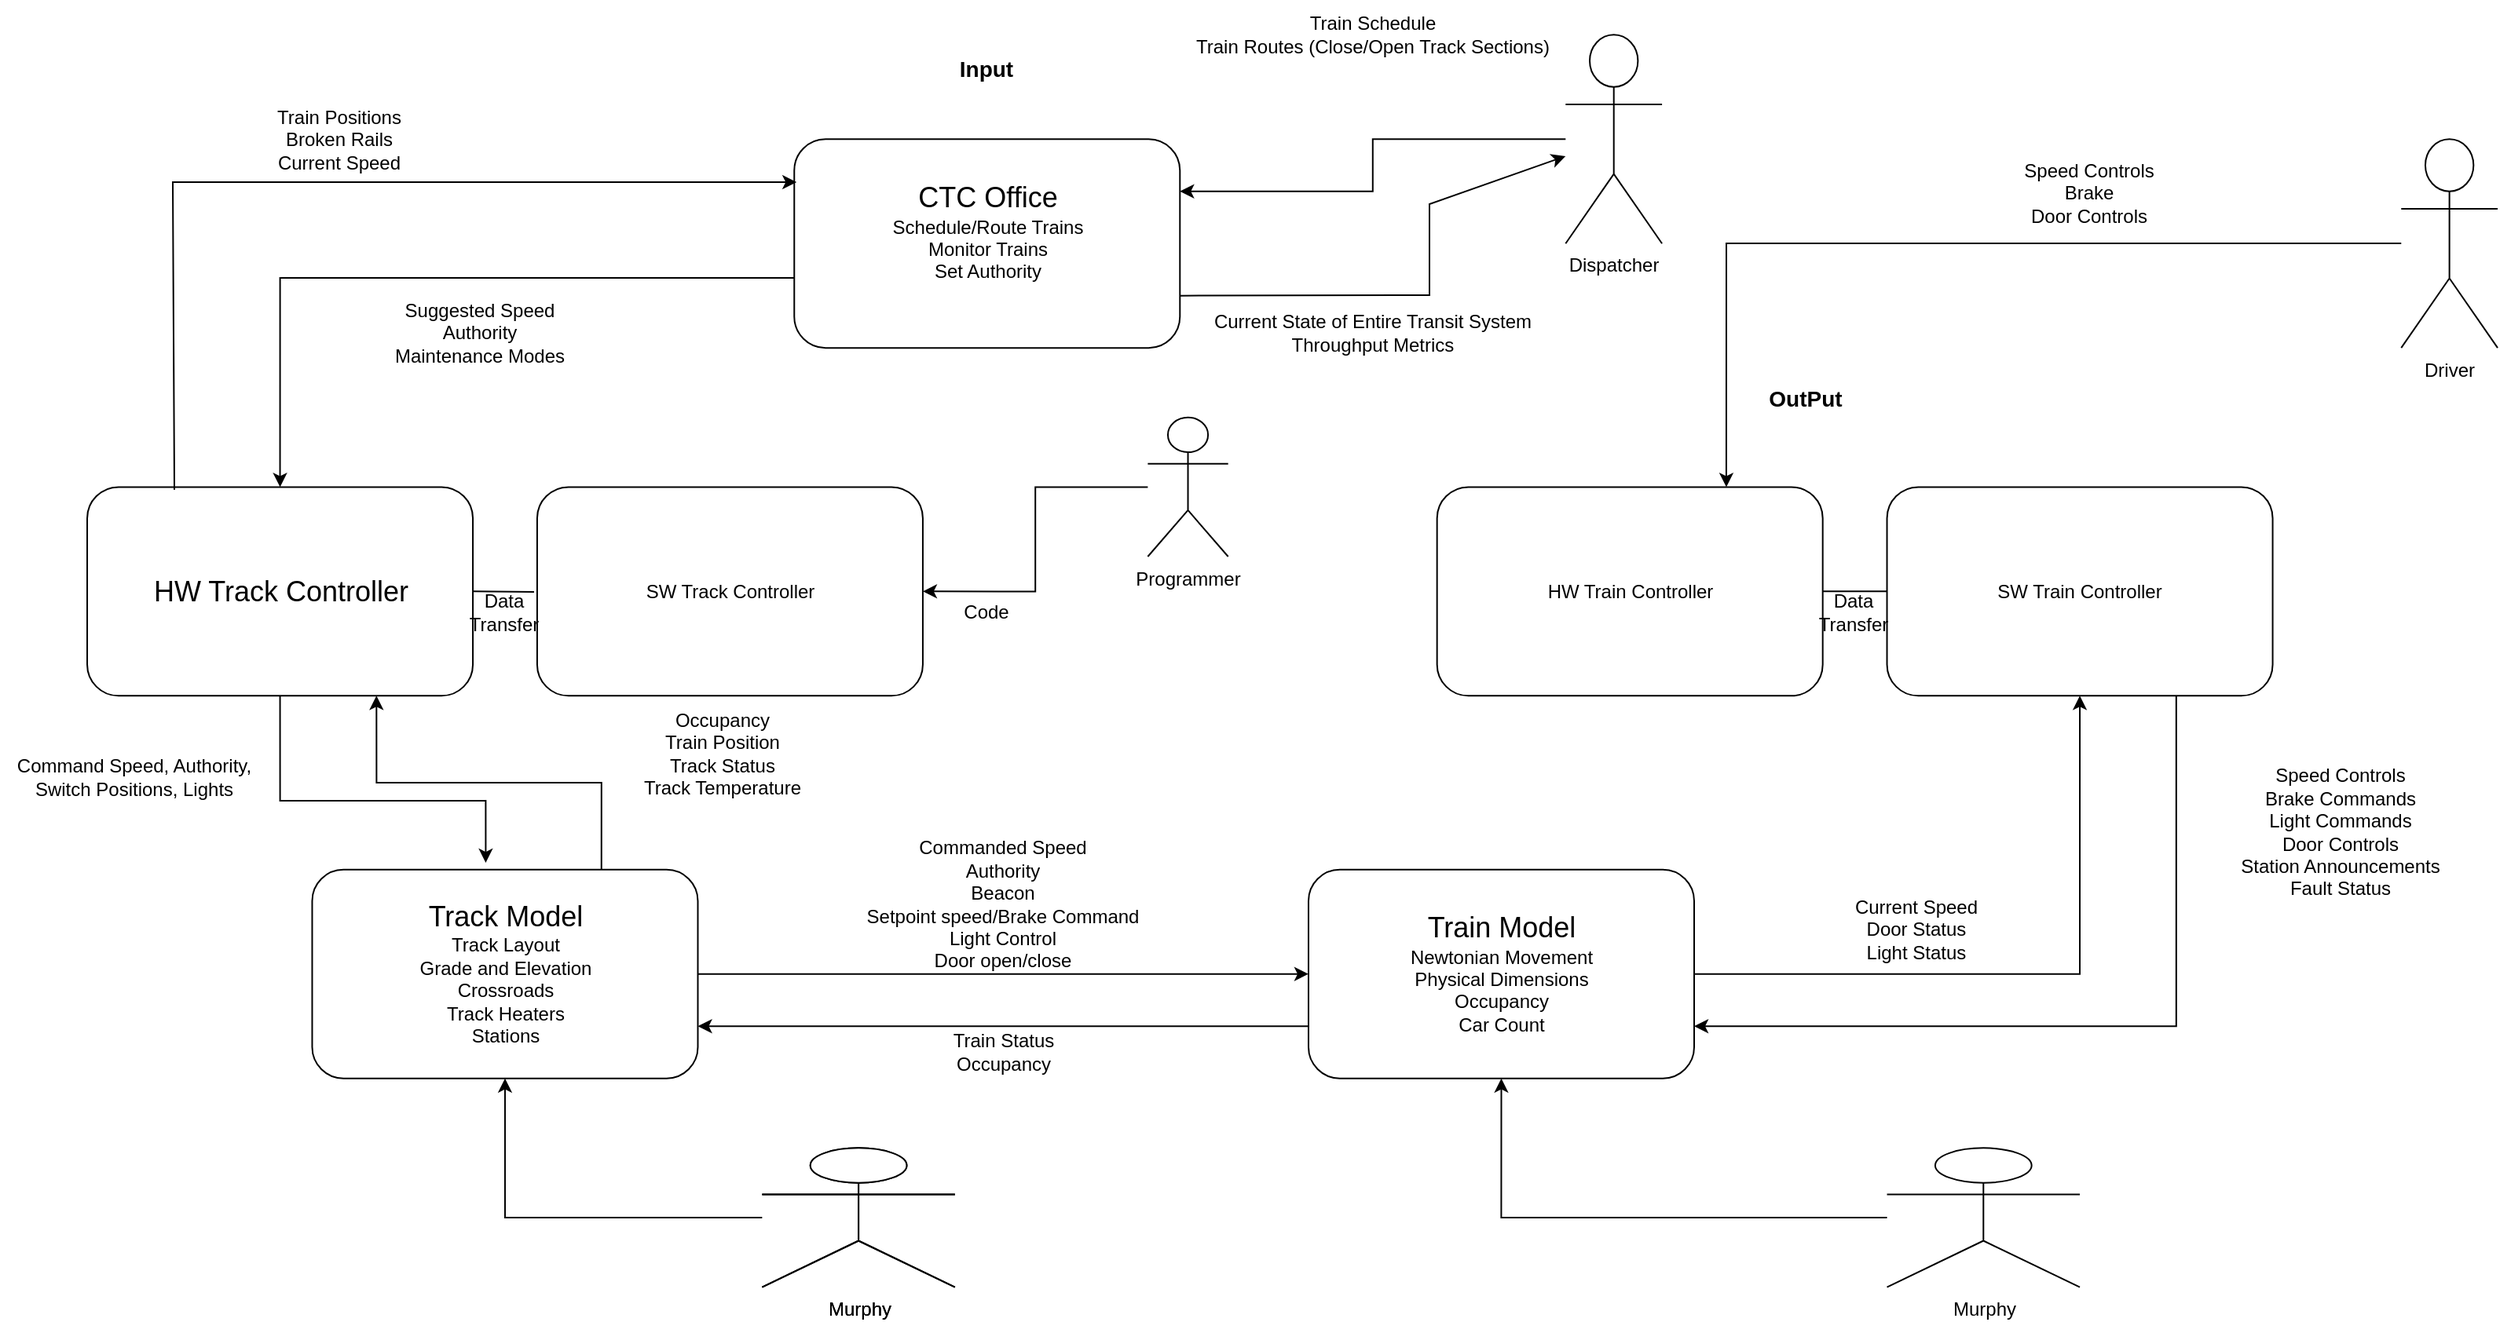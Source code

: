 <mxfile version="14.2.9" type="github">
  <diagram id="ZzeNlcGiF9x-yTzajEMn" name="Page-1">
    <mxGraphModel dx="2104" dy="791" grid="1" gridSize="10" guides="1" tooltips="1" connect="1" arrows="1" fold="1" page="1" pageScale="1" pageWidth="850" pageHeight="1100" math="0" shadow="0">
      <root>
        <mxCell id="0" />
        <mxCell id="1" parent="0" />
        <mxCell id="KRq555Xv5bsVZkIRecgD-1" value="&lt;div&gt;&lt;font style=&quot;font-size: 18px&quot;&gt;CTC Office&lt;/font&gt;&lt;/div&gt;&lt;div&gt;Schedule/Route Trains&lt;/div&gt;&lt;div&gt;Monitor Trains&lt;/div&gt;&lt;div&gt;Set Authority&lt;br&gt;&lt;/div&gt;&lt;div&gt;&lt;br&gt;&lt;/div&gt;" style="rounded=1;whiteSpace=wrap;html=1;" vertex="1" parent="1">
          <mxGeometry x="145.632" y="398.627" width="245.517" height="132.941" as="geometry" />
        </mxCell>
        <mxCell id="KRq555Xv5bsVZkIRecgD-2" value="&lt;div&gt;&lt;font style=&quot;font-size: 18px&quot;&gt;HW Track Controller&lt;/font&gt;&lt;/div&gt;" style="rounded=1;whiteSpace=wrap;html=1;" vertex="1" parent="1">
          <mxGeometry x="-304.483" y="620.196" width="245.517" height="132.941" as="geometry" />
        </mxCell>
        <mxCell id="KRq555Xv5bsVZkIRecgD-10" style="edgeStyle=orthogonalEdgeStyle;rounded=0;orthogonalLoop=1;jettySize=auto;html=1;entryX=0.5;entryY=0;entryDx=0;entryDy=0;startArrow=none;startFill=0;" edge="1" parent="1" target="KRq555Xv5bsVZkIRecgD-2">
          <mxGeometry x="-550" y="310" as="geometry">
            <mxPoint x="-181.724" y="487.255" as="targetPoint" />
            <mxPoint x="146" y="487" as="sourcePoint" />
            <Array as="points">
              <mxPoint x="146" y="487" />
              <mxPoint x="-182" y="487" />
            </Array>
          </mxGeometry>
        </mxCell>
        <mxCell id="KRq555Xv5bsVZkIRecgD-3" value="SW Track Controller" style="rounded=1;whiteSpace=wrap;html=1;" vertex="1" parent="1">
          <mxGeometry x="-18.046" y="620.196" width="245.517" height="132.941" as="geometry" />
        </mxCell>
        <mxCell id="KRq555Xv5bsVZkIRecgD-81" style="edgeStyle=orthogonalEdgeStyle;rounded=0;orthogonalLoop=1;jettySize=auto;html=1;exitX=0.75;exitY=0;exitDx=0;exitDy=0;entryX=0.75;entryY=1;entryDx=0;entryDy=0;startArrow=none;startFill=0;endArrow=classic;endFill=1;" edge="1" parent="1" source="KRq555Xv5bsVZkIRecgD-4" target="KRq555Xv5bsVZkIRecgD-2">
          <mxGeometry relative="1" as="geometry" />
        </mxCell>
        <mxCell id="KRq555Xv5bsVZkIRecgD-4" value="&lt;div&gt;&lt;font style=&quot;font-size: 18px&quot;&gt;Track Model&lt;/font&gt;&lt;/div&gt;&lt;div&gt;Track Layout&lt;/div&gt;&lt;div&gt;Grade and Elevation&lt;/div&gt;&lt;div&gt;Crossroads&lt;/div&gt;&lt;div&gt;Track Heaters&lt;/div&gt;&lt;div&gt;Stations&lt;br&gt;&lt;/div&gt;" style="rounded=1;whiteSpace=wrap;html=1;" vertex="1" parent="1">
          <mxGeometry x="-161.264" y="863.922" width="245.517" height="132.941" as="geometry" />
        </mxCell>
        <mxCell id="KRq555Xv5bsVZkIRecgD-15" style="edgeStyle=orthogonalEdgeStyle;rounded=0;orthogonalLoop=1;jettySize=auto;html=1;exitX=0.5;exitY=1;exitDx=0;exitDy=0;entryX=0.45;entryY=-0.033;entryDx=0;entryDy=0;entryPerimeter=0;" edge="1" parent="1" source="KRq555Xv5bsVZkIRecgD-2" target="KRq555Xv5bsVZkIRecgD-4">
          <mxGeometry x="-550" y="310" as="geometry">
            <Array as="points">
              <mxPoint x="-182" y="820" />
              <mxPoint x="-51" y="820" />
            </Array>
          </mxGeometry>
        </mxCell>
        <mxCell id="KRq555Xv5bsVZkIRecgD-76" style="edgeStyle=orthogonalEdgeStyle;rounded=0;orthogonalLoop=1;jettySize=auto;html=1;exitX=0;exitY=0.75;exitDx=0;exitDy=0;entryX=1;entryY=0.75;entryDx=0;entryDy=0;startArrow=none;startFill=0;endArrow=classic;endFill=1;" edge="1" parent="1" source="KRq555Xv5bsVZkIRecgD-5" target="KRq555Xv5bsVZkIRecgD-4">
          <mxGeometry relative="1" as="geometry" />
        </mxCell>
        <mxCell id="KRq555Xv5bsVZkIRecgD-5" value="&lt;div&gt;&lt;font style=&quot;font-size: 18px&quot;&gt;Train Model&lt;/font&gt;&lt;/div&gt;&lt;div&gt;Newtonian Movement&lt;/div&gt;&lt;div&gt;Physical Dimensions&lt;/div&gt;&lt;div&gt;Occupancy&lt;/div&gt;&lt;div&gt;Car Count&lt;br&gt;&lt;/div&gt;" style="rounded=1;whiteSpace=wrap;html=1;" vertex="1" parent="1">
          <mxGeometry x="472.989" y="863.922" width="245.517" height="132.941" as="geometry" />
        </mxCell>
        <mxCell id="KRq555Xv5bsVZkIRecgD-18" style="edgeStyle=orthogonalEdgeStyle;rounded=0;orthogonalLoop=1;jettySize=auto;html=1;exitX=1;exitY=0.5;exitDx=0;exitDy=0;" edge="1" parent="1" source="KRq555Xv5bsVZkIRecgD-4" target="KRq555Xv5bsVZkIRecgD-5">
          <mxGeometry x="-550" y="310" as="geometry" />
        </mxCell>
        <mxCell id="KRq555Xv5bsVZkIRecgD-75" style="edgeStyle=orthogonalEdgeStyle;rounded=0;orthogonalLoop=1;jettySize=auto;html=1;startArrow=none;startFill=0;endArrow=none;endFill=0;" edge="1" parent="1" source="KRq555Xv5bsVZkIRecgD-6" target="KRq555Xv5bsVZkIRecgD-7">
          <mxGeometry relative="1" as="geometry" />
        </mxCell>
        <mxCell id="KRq555Xv5bsVZkIRecgD-6" value="HW Train Controller" style="rounded=1;whiteSpace=wrap;html=1;" vertex="1" parent="1">
          <mxGeometry x="554.828" y="620.196" width="245.517" height="132.941" as="geometry" />
        </mxCell>
        <mxCell id="KRq555Xv5bsVZkIRecgD-78" style="edgeStyle=orthogonalEdgeStyle;rounded=0;orthogonalLoop=1;jettySize=auto;html=1;exitX=0.75;exitY=1;exitDx=0;exitDy=0;entryX=1;entryY=0.75;entryDx=0;entryDy=0;startArrow=none;startFill=0;endArrow=classic;endFill=1;" edge="1" parent="1" source="KRq555Xv5bsVZkIRecgD-7" target="KRq555Xv5bsVZkIRecgD-5">
          <mxGeometry relative="1" as="geometry" />
        </mxCell>
        <mxCell id="KRq555Xv5bsVZkIRecgD-7" value="SW Train Controller" style="rounded=1;whiteSpace=wrap;html=1;" vertex="1" parent="1">
          <mxGeometry x="841.264" y="620.196" width="245.517" height="132.941" as="geometry" />
        </mxCell>
        <mxCell id="KRq555Xv5bsVZkIRecgD-20" style="edgeStyle=orthogonalEdgeStyle;rounded=0;orthogonalLoop=1;jettySize=auto;html=1;exitX=1;exitY=0.5;exitDx=0;exitDy=0;entryX=0.5;entryY=1;entryDx=0;entryDy=0;" edge="1" parent="1" source="KRq555Xv5bsVZkIRecgD-5" target="KRq555Xv5bsVZkIRecgD-7">
          <mxGeometry x="-550" y="310" as="geometry" />
        </mxCell>
        <mxCell id="KRq555Xv5bsVZkIRecgD-35" style="edgeStyle=orthogonalEdgeStyle;rounded=0;orthogonalLoop=1;jettySize=auto;html=1;entryX=1;entryY=0.5;entryDx=0;entryDy=0;" edge="1" parent="1" source="KRq555Xv5bsVZkIRecgD-34" target="KRq555Xv5bsVZkIRecgD-3">
          <mxGeometry x="-550" y="310" as="geometry" />
        </mxCell>
        <mxCell id="KRq555Xv5bsVZkIRecgD-34" value="Programmer" style="shape=umlActor;verticalLabelPosition=bottom;verticalAlign=top;html=1;outlineConnect=0;" vertex="1" parent="1">
          <mxGeometry x="370.69" y="575.882" width="51.149" height="88.627" as="geometry" />
        </mxCell>
        <mxCell id="KRq555Xv5bsVZkIRecgD-39" style="edgeStyle=orthogonalEdgeStyle;rounded=0;orthogonalLoop=1;jettySize=auto;html=1;entryX=0.5;entryY=1;entryDx=0;entryDy=0;" edge="1" parent="1" source="KRq555Xv5bsVZkIRecgD-38" target="KRq555Xv5bsVZkIRecgD-4">
          <mxGeometry x="-550" y="310" as="geometry" />
        </mxCell>
        <mxCell id="KRq555Xv5bsVZkIRecgD-38" value="Murphy" style="shape=umlActor;verticalLabelPosition=bottom;verticalAlign=top;html=1;outlineConnect=0;" vertex="1" parent="1">
          <mxGeometry x="125.172" y="1041.176" width="122.759" height="88.627" as="geometry" />
        </mxCell>
        <mxCell id="KRq555Xv5bsVZkIRecgD-44" value="Murphy" style="shape=umlActor;verticalLabelPosition=bottom;verticalAlign=top;html=1;outlineConnect=0;" vertex="1" parent="1">
          <mxGeometry x="125.172" y="1041.176" width="122.759" height="88.627" as="geometry" />
        </mxCell>
        <mxCell id="KRq555Xv5bsVZkIRecgD-46" style="edgeStyle=orthogonalEdgeStyle;rounded=0;orthogonalLoop=1;jettySize=auto;html=1;entryX=0.5;entryY=1;entryDx=0;entryDy=0;" edge="1" parent="1" source="KRq555Xv5bsVZkIRecgD-45" target="KRq555Xv5bsVZkIRecgD-5">
          <mxGeometry x="-550" y="310" as="geometry" />
        </mxCell>
        <mxCell id="KRq555Xv5bsVZkIRecgD-45" value="Murphy" style="shape=umlActor;verticalLabelPosition=bottom;verticalAlign=top;html=1;outlineConnect=0;" vertex="1" parent="1">
          <mxGeometry x="841.264" y="1041.176" width="122.759" height="88.627" as="geometry" />
        </mxCell>
        <mxCell id="KRq555Xv5bsVZkIRecgD-48" style="edgeStyle=orthogonalEdgeStyle;rounded=0;orthogonalLoop=1;jettySize=auto;html=1;entryX=1;entryY=0.25;entryDx=0;entryDy=0;" edge="1" parent="1" source="KRq555Xv5bsVZkIRecgD-47" target="KRq555Xv5bsVZkIRecgD-1">
          <mxGeometry x="-550" y="310" as="geometry" />
        </mxCell>
        <mxCell id="KRq555Xv5bsVZkIRecgD-47" value="Dispatcher" style="shape=umlActor;verticalLabelPosition=bottom;verticalAlign=top;html=1;outlineConnect=0;" vertex="1" parent="1">
          <mxGeometry x="636.667" y="332.157" width="61.379" height="132.941" as="geometry" />
        </mxCell>
        <mxCell id="KRq555Xv5bsVZkIRecgD-50" style="edgeStyle=orthogonalEdgeStyle;rounded=0;orthogonalLoop=1;jettySize=auto;html=1;entryX=0.75;entryY=0;entryDx=0;entryDy=0;" edge="1" parent="1" source="KRq555Xv5bsVZkIRecgD-49" target="KRq555Xv5bsVZkIRecgD-6">
          <mxGeometry x="-550" y="310" as="geometry">
            <mxPoint x="740" y="610" as="targetPoint" />
          </mxGeometry>
        </mxCell>
        <mxCell id="KRq555Xv5bsVZkIRecgD-49" value="Driver" style="shape=umlActor;verticalLabelPosition=bottom;verticalAlign=top;html=1;outlineConnect=0;" vertex="1" parent="1">
          <mxGeometry x="1168.621" y="398.627" width="61.379" height="132.941" as="geometry" />
        </mxCell>
        <mxCell id="KRq555Xv5bsVZkIRecgD-51" value="&lt;font style=&quot;font-size: 14px&quot;&gt;&lt;b&gt;Input&lt;/b&gt;&lt;/font&gt;" style="text;html=1;strokeColor=none;fillColor=none;align=center;verticalAlign=middle;whiteSpace=wrap;rounded=0;" vertex="1" parent="1">
          <mxGeometry x="227.471" y="332.157" width="81.839" height="44.314" as="geometry" />
        </mxCell>
        <mxCell id="KRq555Xv5bsVZkIRecgD-52" value="&lt;font size=&quot;1&quot;&gt;&lt;b style=&quot;font-size: 14px&quot;&gt;OutPut&lt;/b&gt;&lt;/font&gt;" style="text;html=1;align=center;verticalAlign=middle;resizable=0;points=[];autosize=1;" vertex="1" parent="1">
          <mxGeometry x="759.425" y="553.725" width="60" height="20" as="geometry" />
        </mxCell>
        <mxCell id="KRq555Xv5bsVZkIRecgD-53" value="&lt;div&gt;Suggested Speed&lt;/div&gt;&lt;div&gt;Authority&lt;/div&gt;&lt;div&gt;Maintenance Modes&lt;br&gt;&lt;/div&gt;" style="text;html=1;align=center;verticalAlign=middle;resizable=0;points=[];autosize=1;" vertex="1" parent="1">
          <mxGeometry x="-120.004" y="496.574" width="130" height="50" as="geometry" />
        </mxCell>
        <mxCell id="KRq555Xv5bsVZkIRecgD-55" value="&lt;div&gt;Commanded Speed&lt;/div&gt;&lt;div&gt;Authority&lt;/div&gt;&lt;div&gt;Beacon&lt;/div&gt;&lt;div&gt;Setpoint speed/Brake Command&lt;/div&gt;&lt;div&gt;Light Control&lt;/div&gt;&lt;div&gt;Door open/close&lt;br&gt;&lt;/div&gt;" style="text;html=1;strokeColor=none;fillColor=none;align=center;verticalAlign=middle;whiteSpace=wrap;rounded=0;" vertex="1" parent="1">
          <mxGeometry x="166.092" y="863.922" width="225.057" height="44.314" as="geometry" />
        </mxCell>
        <mxCell id="KRq555Xv5bsVZkIRecgD-56" value="&lt;div&gt;Command Speed, Authority, &lt;br&gt;&lt;/div&gt;&lt;div&gt;Switch Positions, Lights&lt;/div&gt;" style="text;html=1;align=center;verticalAlign=middle;resizable=0;points=[];autosize=1;" vertex="1" parent="1">
          <mxGeometry x="-360" y="789.604" width="170" height="30" as="geometry" />
        </mxCell>
        <mxCell id="KRq555Xv5bsVZkIRecgD-57" value="&lt;div&gt;Current Speed&lt;/div&gt;&lt;div&gt;Door Status&lt;/div&gt;&lt;div&gt;Light Status&lt;br&gt;&lt;/div&gt;" style="text;html=1;strokeColor=none;fillColor=none;align=center;verticalAlign=middle;whiteSpace=wrap;rounded=0;" vertex="1" parent="1">
          <mxGeometry x="780" y="880" width="160" height="44.31" as="geometry" />
        </mxCell>
        <mxCell id="KRq555Xv5bsVZkIRecgD-60" value="&lt;div&gt;Train Schedule&lt;/div&gt;&lt;div&gt;Train Routes (Close/Open Track Sections)&lt;br&gt;&lt;/div&gt;" style="text;html=1;strokeColor=none;fillColor=none;align=center;verticalAlign=middle;whiteSpace=wrap;rounded=0;" vertex="1" parent="1">
          <mxGeometry x="329.769" y="310" width="368.276" height="44.314" as="geometry" />
        </mxCell>
        <mxCell id="KRq555Xv5bsVZkIRecgD-62" value="" style="endArrow=classic;html=1;exitX=1;exitY=0.75;exitDx=0;exitDy=0;rounded=0;" edge="1" parent="1" source="KRq555Xv5bsVZkIRecgD-1" target="KRq555Xv5bsVZkIRecgD-47">
          <mxGeometry width="50" height="50" relative="1" as="geometry">
            <mxPoint x="470" y="540" as="sourcePoint" />
            <mxPoint x="520" y="490" as="targetPoint" />
            <Array as="points">
              <mxPoint x="550" y="498" />
              <mxPoint x="550" y="440" />
            </Array>
          </mxGeometry>
        </mxCell>
        <mxCell id="KRq555Xv5bsVZkIRecgD-63" value="&lt;div&gt;Current State of Entire Transit System&lt;/div&gt;&lt;div&gt;Throughput Metrics&lt;br&gt;&lt;/div&gt;" style="text;html=1;strokeColor=none;fillColor=none;align=center;verticalAlign=middle;whiteSpace=wrap;rounded=0;" vertex="1" parent="1">
          <mxGeometry x="403.91" y="511.57" width="220" height="20" as="geometry" />
        </mxCell>
        <mxCell id="KRq555Xv5bsVZkIRecgD-64" value="" style="endArrow=classic;html=1;exitX=0.226;exitY=0.014;exitDx=0;exitDy=0;exitPerimeter=0;entryX=0.006;entryY=0.206;entryDx=0;entryDy=0;entryPerimeter=0;rounded=0;" edge="1" parent="1" source="KRq555Xv5bsVZkIRecgD-2" target="KRq555Xv5bsVZkIRecgD-1">
          <mxGeometry width="50" height="50" relative="1" as="geometry">
            <mxPoint x="-300" y="540" as="sourcePoint" />
            <mxPoint x="-250" y="490" as="targetPoint" />
            <Array as="points">
              <mxPoint x="-250" y="426" />
            </Array>
          </mxGeometry>
        </mxCell>
        <mxCell id="KRq555Xv5bsVZkIRecgD-66" value="&lt;div&gt;Train Positions&lt;/div&gt;&lt;div&gt;Broken Rails&lt;/div&gt;&lt;div&gt;Current Speed&lt;br&gt;&lt;/div&gt;" style="text;html=1;strokeColor=none;fillColor=none;align=center;verticalAlign=middle;whiteSpace=wrap;rounded=0;" vertex="1" parent="1">
          <mxGeometry x="-228.97" y="388.63" width="170" height="20" as="geometry" />
        </mxCell>
        <mxCell id="KRq555Xv5bsVZkIRecgD-70" value="" style="endArrow=none;html=1;exitX=1;exitY=0.5;exitDx=0;exitDy=0;" edge="1" parent="1" source="KRq555Xv5bsVZkIRecgD-2">
          <mxGeometry width="50" height="50" relative="1" as="geometry">
            <mxPoint x="180" y="710" as="sourcePoint" />
            <mxPoint x="-20" y="687" as="targetPoint" />
          </mxGeometry>
        </mxCell>
        <mxCell id="KRq555Xv5bsVZkIRecgD-73" value="Data Transfer" style="text;html=1;strokeColor=none;fillColor=none;align=center;verticalAlign=middle;whiteSpace=wrap;rounded=0;" vertex="1" parent="1">
          <mxGeometry x="-58.97" y="690" width="40" height="20" as="geometry" />
        </mxCell>
        <mxCell id="KRq555Xv5bsVZkIRecgD-74" value="&lt;div&gt;Code&lt;/div&gt;" style="text;html=1;strokeColor=none;fillColor=none;align=center;verticalAlign=middle;whiteSpace=wrap;rounded=0;" vertex="1" parent="1">
          <mxGeometry x="248.39" y="700" width="40" as="geometry" />
        </mxCell>
        <mxCell id="KRq555Xv5bsVZkIRecgD-77" value="&lt;div&gt;Train Status&lt;/div&gt;Occupancy" style="text;html=1;strokeColor=none;fillColor=none;align=center;verticalAlign=middle;whiteSpace=wrap;rounded=0;" vertex="1" parent="1">
          <mxGeometry x="217.59" y="970" width="122.07" height="20" as="geometry" />
        </mxCell>
        <mxCell id="KRq555Xv5bsVZkIRecgD-79" value="&lt;div&gt;Speed Controls&lt;/div&gt;&lt;div&gt;Brake Commands&lt;/div&gt;&lt;div&gt;Light Commands&lt;/div&gt;&lt;div&gt;Door Controls&lt;/div&gt;&lt;div&gt;Station Announcements&lt;/div&gt;&lt;div&gt;Fault Status&lt;br&gt;&lt;/div&gt;" style="text;html=1;strokeColor=none;fillColor=none;align=center;verticalAlign=middle;whiteSpace=wrap;rounded=0;" vertex="1" parent="1">
          <mxGeometry x="1030" y="830" width="200" height="20" as="geometry" />
        </mxCell>
        <mxCell id="KRq555Xv5bsVZkIRecgD-80" value="&lt;div&gt;Speed Controls&lt;/div&gt;&lt;div&gt;Brake&lt;/div&gt;&lt;div&gt;Door Controls&lt;/div&gt;&lt;div&gt;&lt;br&gt;&lt;/div&gt;" style="text;html=1;strokeColor=none;fillColor=none;align=center;verticalAlign=middle;whiteSpace=wrap;rounded=0;" vertex="1" parent="1">
          <mxGeometry x="850" y="430" width="240" height="20" as="geometry" />
        </mxCell>
        <mxCell id="KRq555Xv5bsVZkIRecgD-82" value="&lt;div&gt;Occupancy&lt;/div&gt;&lt;div&gt;Train Position&lt;/div&gt;&lt;div&gt;Track Status&lt;/div&gt;&lt;div&gt;Track Temperature&lt;br&gt;&lt;/div&gt;" style="text;html=1;strokeColor=none;fillColor=none;align=center;verticalAlign=middle;whiteSpace=wrap;rounded=0;" vertex="1" parent="1">
          <mxGeometry x="10" y="780" width="180" height="20" as="geometry" />
        </mxCell>
        <mxCell id="KRq555Xv5bsVZkIRecgD-83" value="Data Transfer" style="text;html=1;strokeColor=none;fillColor=none;align=center;verticalAlign=middle;whiteSpace=wrap;rounded=0;" vertex="1" parent="1">
          <mxGeometry x="800.34" y="690" width="40" height="20" as="geometry" />
        </mxCell>
      </root>
    </mxGraphModel>
  </diagram>
</mxfile>
